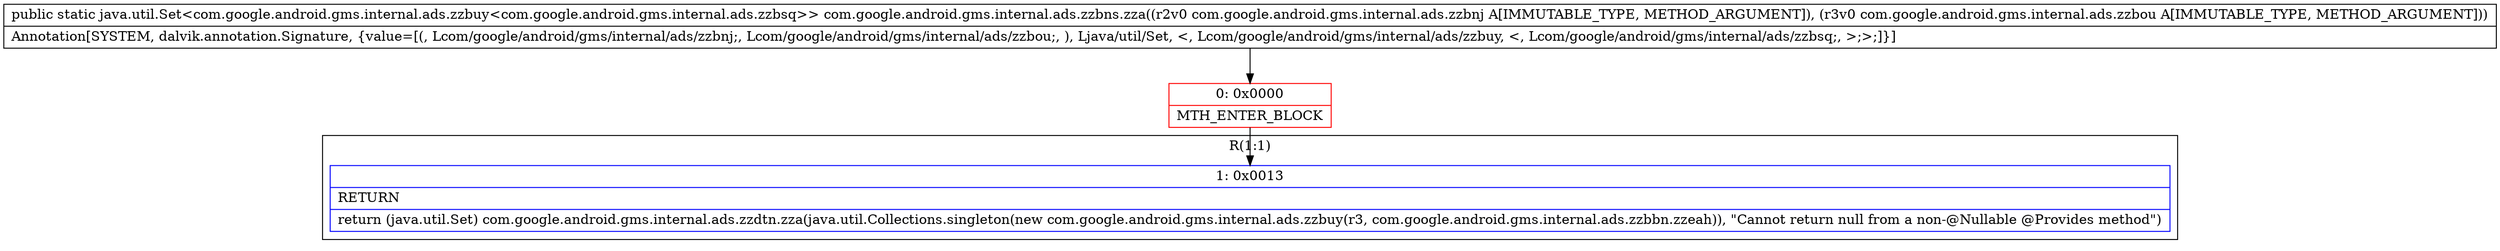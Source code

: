 digraph "CFG forcom.google.android.gms.internal.ads.zzbns.zza(Lcom\/google\/android\/gms\/internal\/ads\/zzbnj;Lcom\/google\/android\/gms\/internal\/ads\/zzbou;)Ljava\/util\/Set;" {
subgraph cluster_Region_876291797 {
label = "R(1:1)";
node [shape=record,color=blue];
Node_1 [shape=record,label="{1\:\ 0x0013|RETURN\l|return (java.util.Set) com.google.android.gms.internal.ads.zzdtn.zza(java.util.Collections.singleton(new com.google.android.gms.internal.ads.zzbuy(r3, com.google.android.gms.internal.ads.zzbbn.zzeah)), \"Cannot return null from a non\-@Nullable @Provides method\")\l}"];
}
Node_0 [shape=record,color=red,label="{0\:\ 0x0000|MTH_ENTER_BLOCK\l}"];
MethodNode[shape=record,label="{public static java.util.Set\<com.google.android.gms.internal.ads.zzbuy\<com.google.android.gms.internal.ads.zzbsq\>\> com.google.android.gms.internal.ads.zzbns.zza((r2v0 com.google.android.gms.internal.ads.zzbnj A[IMMUTABLE_TYPE, METHOD_ARGUMENT]), (r3v0 com.google.android.gms.internal.ads.zzbou A[IMMUTABLE_TYPE, METHOD_ARGUMENT]))  | Annotation[SYSTEM, dalvik.annotation.Signature, \{value=[(, Lcom\/google\/android\/gms\/internal\/ads\/zzbnj;, Lcom\/google\/android\/gms\/internal\/ads\/zzbou;, ), Ljava\/util\/Set, \<, Lcom\/google\/android\/gms\/internal\/ads\/zzbuy, \<, Lcom\/google\/android\/gms\/internal\/ads\/zzbsq;, \>;\>;]\}]\l}"];
MethodNode -> Node_0;
Node_0 -> Node_1;
}

